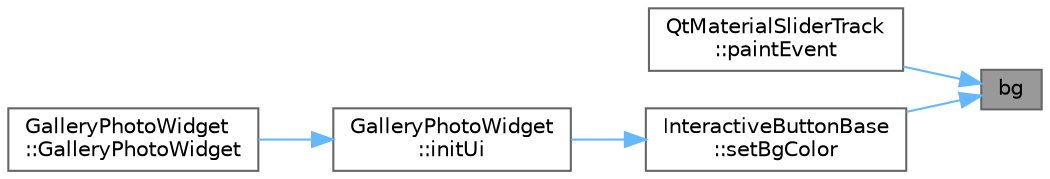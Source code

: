 digraph "bg"
{
 // LATEX_PDF_SIZE
  bgcolor="transparent";
  edge [fontname=Helvetica,fontsize=10,labelfontname=Helvetica,labelfontsize=10];
  node [fontname=Helvetica,fontsize=10,shape=box,height=0.2,width=0.4];
  rankdir="RL";
  Node1 [id="Node000001",label="bg",height=0.2,width=0.4,color="gray40", fillcolor="grey60", style="filled", fontcolor="black",tooltip="Creates a text style from the background color."];
  Node1 -> Node2 [id="edge1_Node000001_Node000002",dir="back",color="steelblue1",style="solid",tooltip=" "];
  Node2 [id="Node000002",label="QtMaterialSliderTrack\l::paintEvent",height=0.2,width=0.4,color="grey40", fillcolor="white", style="filled",URL="$class_qt_material_slider_track.html#a22aafd70af538e89f7310d494a7f2b15",tooltip="绘制事件"];
  Node1 -> Node3 [id="edge2_Node000001_Node000003",dir="back",color="steelblue1",style="solid",tooltip=" "];
  Node3 [id="Node000003",label="InteractiveButtonBase\l::setBgColor",height=0.2,width=0.4,color="grey40", fillcolor="white", style="filled",URL="$class_interactive_button_base.html#aa515502b4471f7e936e64264fecb39be",tooltip="设置背景颜色"];
  Node3 -> Node4 [id="edge3_Node000003_Node000004",dir="back",color="steelblue1",style="solid",tooltip=" "];
  Node4 [id="Node000004",label="GalleryPhotoWidget\l::initUi",height=0.2,width=0.4,color="grey40", fillcolor="white", style="filled",URL="$class_gallery_photo_widget.html#afba6e95967cc3eb25fd518f7bde6ec04",tooltip="初始化界面"];
  Node4 -> Node5 [id="edge4_Node000004_Node000005",dir="back",color="steelblue1",style="solid",tooltip=" "];
  Node5 [id="Node000005",label="GalleryPhotoWidget\l::GalleryPhotoWidget",height=0.2,width=0.4,color="grey40", fillcolor="white", style="filled",URL="$class_gallery_photo_widget.html#abc019c01d5b82e834ecafe18b9c531ee",tooltip="构造函数，初始化照片卡片控件"];
}
